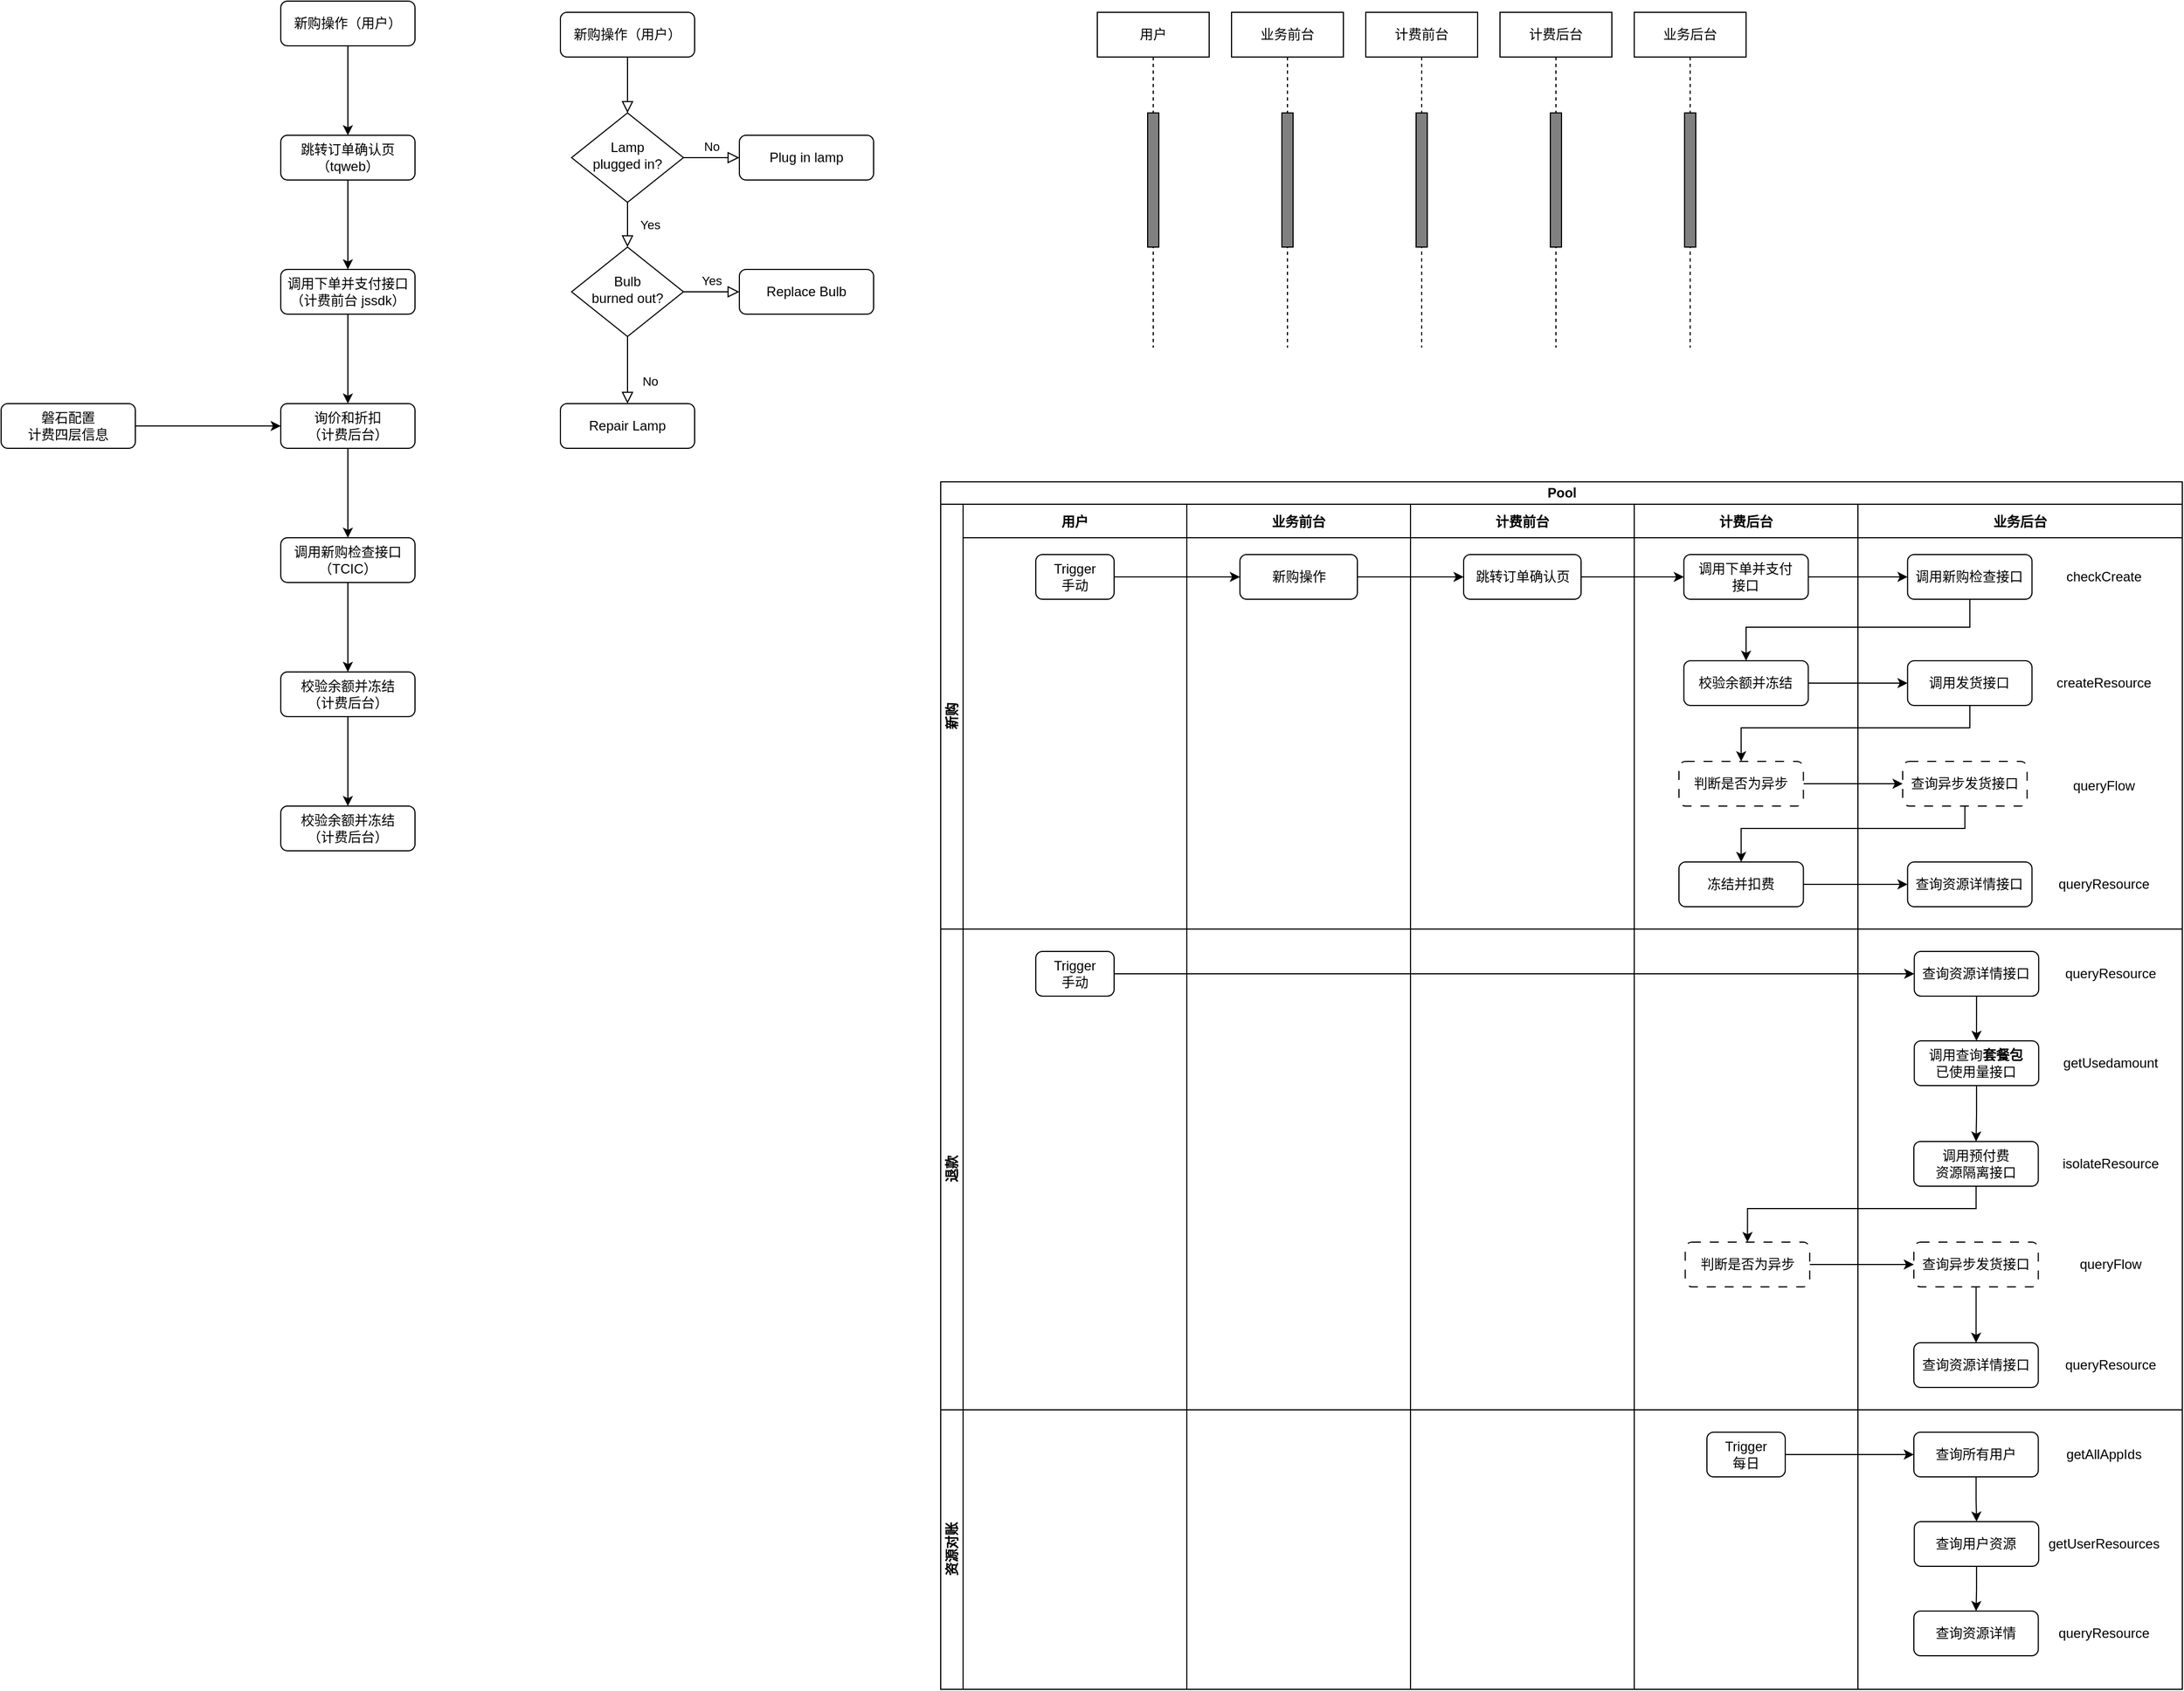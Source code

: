 <mxfile version="22.1.11" type="github">
  <diagram id="C5RBs43oDa-KdzZeNtuy" name="Page-1">
    <mxGraphModel dx="2897" dy="1367" grid="1" gridSize="10" guides="1" tooltips="1" connect="1" arrows="1" fold="1" page="1" pageScale="1" pageWidth="827" pageHeight="1169" math="0" shadow="0">
      <root>
        <mxCell id="WIyWlLk6GJQsqaUBKTNV-0" />
        <mxCell id="WIyWlLk6GJQsqaUBKTNV-1" parent="WIyWlLk6GJQsqaUBKTNV-0" />
        <mxCell id="WIyWlLk6GJQsqaUBKTNV-2" value="" style="rounded=0;html=1;jettySize=auto;orthogonalLoop=1;fontSize=11;endArrow=block;endFill=0;endSize=8;strokeWidth=1;shadow=0;labelBackgroundColor=none;edgeStyle=orthogonalEdgeStyle;" parent="WIyWlLk6GJQsqaUBKTNV-1" source="WIyWlLk6GJQsqaUBKTNV-3" target="WIyWlLk6GJQsqaUBKTNV-6" edge="1">
          <mxGeometry relative="1" as="geometry" />
        </mxCell>
        <mxCell id="WIyWlLk6GJQsqaUBKTNV-3" value="新购操作（用户）" style="rounded=1;whiteSpace=wrap;html=1;fontSize=12;glass=0;strokeWidth=1;shadow=0;" parent="WIyWlLk6GJQsqaUBKTNV-1" vertex="1">
          <mxGeometry x="160" y="80" width="120" height="40" as="geometry" />
        </mxCell>
        <mxCell id="WIyWlLk6GJQsqaUBKTNV-4" value="Yes" style="rounded=0;html=1;jettySize=auto;orthogonalLoop=1;fontSize=11;endArrow=block;endFill=0;endSize=8;strokeWidth=1;shadow=0;labelBackgroundColor=none;edgeStyle=orthogonalEdgeStyle;" parent="WIyWlLk6GJQsqaUBKTNV-1" source="WIyWlLk6GJQsqaUBKTNV-6" target="WIyWlLk6GJQsqaUBKTNV-10" edge="1">
          <mxGeometry y="20" relative="1" as="geometry">
            <mxPoint as="offset" />
          </mxGeometry>
        </mxCell>
        <mxCell id="WIyWlLk6GJQsqaUBKTNV-5" value="No" style="edgeStyle=orthogonalEdgeStyle;rounded=0;html=1;jettySize=auto;orthogonalLoop=1;fontSize=11;endArrow=block;endFill=0;endSize=8;strokeWidth=1;shadow=0;labelBackgroundColor=none;" parent="WIyWlLk6GJQsqaUBKTNV-1" source="WIyWlLk6GJQsqaUBKTNV-6" target="WIyWlLk6GJQsqaUBKTNV-7" edge="1">
          <mxGeometry y="10" relative="1" as="geometry">
            <mxPoint as="offset" />
          </mxGeometry>
        </mxCell>
        <mxCell id="WIyWlLk6GJQsqaUBKTNV-6" value="Lamp&lt;br&gt;plugged in?" style="rhombus;whiteSpace=wrap;html=1;shadow=0;fontFamily=Helvetica;fontSize=12;align=center;strokeWidth=1;spacing=6;spacingTop=-4;" parent="WIyWlLk6GJQsqaUBKTNV-1" vertex="1">
          <mxGeometry x="170" y="170" width="100" height="80" as="geometry" />
        </mxCell>
        <mxCell id="WIyWlLk6GJQsqaUBKTNV-7" value="Plug in lamp" style="rounded=1;whiteSpace=wrap;html=1;fontSize=12;glass=0;strokeWidth=1;shadow=0;" parent="WIyWlLk6GJQsqaUBKTNV-1" vertex="1">
          <mxGeometry x="320" y="190" width="120" height="40" as="geometry" />
        </mxCell>
        <mxCell id="WIyWlLk6GJQsqaUBKTNV-8" value="No" style="rounded=0;html=1;jettySize=auto;orthogonalLoop=1;fontSize=11;endArrow=block;endFill=0;endSize=8;strokeWidth=1;shadow=0;labelBackgroundColor=none;edgeStyle=orthogonalEdgeStyle;" parent="WIyWlLk6GJQsqaUBKTNV-1" source="WIyWlLk6GJQsqaUBKTNV-10" target="WIyWlLk6GJQsqaUBKTNV-11" edge="1">
          <mxGeometry x="0.333" y="20" relative="1" as="geometry">
            <mxPoint as="offset" />
          </mxGeometry>
        </mxCell>
        <mxCell id="WIyWlLk6GJQsqaUBKTNV-9" value="Yes" style="edgeStyle=orthogonalEdgeStyle;rounded=0;html=1;jettySize=auto;orthogonalLoop=1;fontSize=11;endArrow=block;endFill=0;endSize=8;strokeWidth=1;shadow=0;labelBackgroundColor=none;" parent="WIyWlLk6GJQsqaUBKTNV-1" source="WIyWlLk6GJQsqaUBKTNV-10" target="WIyWlLk6GJQsqaUBKTNV-12" edge="1">
          <mxGeometry y="10" relative="1" as="geometry">
            <mxPoint as="offset" />
          </mxGeometry>
        </mxCell>
        <mxCell id="WIyWlLk6GJQsqaUBKTNV-10" value="Bulb&lt;br&gt;burned out?" style="rhombus;whiteSpace=wrap;html=1;shadow=0;fontFamily=Helvetica;fontSize=12;align=center;strokeWidth=1;spacing=6;spacingTop=-4;" parent="WIyWlLk6GJQsqaUBKTNV-1" vertex="1">
          <mxGeometry x="170" y="290" width="100" height="80" as="geometry" />
        </mxCell>
        <mxCell id="WIyWlLk6GJQsqaUBKTNV-11" value="Repair Lamp" style="rounded=1;whiteSpace=wrap;html=1;fontSize=12;glass=0;strokeWidth=1;shadow=0;" parent="WIyWlLk6GJQsqaUBKTNV-1" vertex="1">
          <mxGeometry x="160" y="430" width="120" height="40" as="geometry" />
        </mxCell>
        <mxCell id="WIyWlLk6GJQsqaUBKTNV-12" value="Replace Bulb" style="rounded=1;whiteSpace=wrap;html=1;fontSize=12;glass=0;strokeWidth=1;shadow=0;" parent="WIyWlLk6GJQsqaUBKTNV-1" vertex="1">
          <mxGeometry x="320" y="310" width="120" height="40" as="geometry" />
        </mxCell>
        <mxCell id="LMd1qXZVv6Ur84xknYHX-2" value="" style="edgeStyle=orthogonalEdgeStyle;rounded=0;orthogonalLoop=1;jettySize=auto;html=1;" edge="1" parent="WIyWlLk6GJQsqaUBKTNV-1" source="LMd1qXZVv6Ur84xknYHX-0" target="LMd1qXZVv6Ur84xknYHX-1">
          <mxGeometry relative="1" as="geometry" />
        </mxCell>
        <mxCell id="LMd1qXZVv6Ur84xknYHX-0" value="新购操作（用户）" style="rounded=1;whiteSpace=wrap;html=1;fontSize=12;glass=0;strokeWidth=1;shadow=0;" vertex="1" parent="WIyWlLk6GJQsqaUBKTNV-1">
          <mxGeometry x="-90" y="70" width="120" height="40" as="geometry" />
        </mxCell>
        <mxCell id="LMd1qXZVv6Ur84xknYHX-4" value="" style="edgeStyle=orthogonalEdgeStyle;rounded=0;orthogonalLoop=1;jettySize=auto;html=1;" edge="1" parent="WIyWlLk6GJQsqaUBKTNV-1" source="LMd1qXZVv6Ur84xknYHX-1" target="LMd1qXZVv6Ur84xknYHX-3">
          <mxGeometry relative="1" as="geometry" />
        </mxCell>
        <mxCell id="LMd1qXZVv6Ur84xknYHX-1" value="跳转订单确认页（tqweb）" style="rounded=1;whiteSpace=wrap;html=1;fontSize=12;glass=0;strokeWidth=1;shadow=0;" vertex="1" parent="WIyWlLk6GJQsqaUBKTNV-1">
          <mxGeometry x="-90" y="190" width="120" height="40" as="geometry" />
        </mxCell>
        <mxCell id="LMd1qXZVv6Ur84xknYHX-6" value="" style="edgeStyle=orthogonalEdgeStyle;rounded=0;orthogonalLoop=1;jettySize=auto;html=1;" edge="1" parent="WIyWlLk6GJQsqaUBKTNV-1" source="LMd1qXZVv6Ur84xknYHX-3" target="LMd1qXZVv6Ur84xknYHX-5">
          <mxGeometry relative="1" as="geometry" />
        </mxCell>
        <mxCell id="LMd1qXZVv6Ur84xknYHX-3" value="调用下单并支付接口（计费前台 jssdk）" style="rounded=1;whiteSpace=wrap;html=1;fontSize=12;glass=0;strokeWidth=1;shadow=0;" vertex="1" parent="WIyWlLk6GJQsqaUBKTNV-1">
          <mxGeometry x="-90" y="310" width="120" height="40" as="geometry" />
        </mxCell>
        <mxCell id="LMd1qXZVv6Ur84xknYHX-10" value="" style="edgeStyle=orthogonalEdgeStyle;rounded=0;orthogonalLoop=1;jettySize=auto;html=1;" edge="1" parent="WIyWlLk6GJQsqaUBKTNV-1" source="LMd1qXZVv6Ur84xknYHX-5" target="LMd1qXZVv6Ur84xknYHX-9">
          <mxGeometry relative="1" as="geometry" />
        </mxCell>
        <mxCell id="LMd1qXZVv6Ur84xknYHX-5" value="询价和折扣&lt;br&gt;（计费后台）" style="rounded=1;whiteSpace=wrap;html=1;fontSize=12;glass=0;strokeWidth=1;shadow=0;" vertex="1" parent="WIyWlLk6GJQsqaUBKTNV-1">
          <mxGeometry x="-90" y="430" width="120" height="40" as="geometry" />
        </mxCell>
        <mxCell id="LMd1qXZVv6Ur84xknYHX-8" style="edgeStyle=orthogonalEdgeStyle;rounded=0;orthogonalLoop=1;jettySize=auto;html=1;entryX=0;entryY=0.5;entryDx=0;entryDy=0;" edge="1" parent="WIyWlLk6GJQsqaUBKTNV-1" source="LMd1qXZVv6Ur84xknYHX-7" target="LMd1qXZVv6Ur84xknYHX-5">
          <mxGeometry relative="1" as="geometry" />
        </mxCell>
        <mxCell id="LMd1qXZVv6Ur84xknYHX-7" value="磐石配置&lt;br&gt;计费四层信息" style="rounded=1;whiteSpace=wrap;html=1;fontSize=12;glass=0;strokeWidth=1;shadow=0;" vertex="1" parent="WIyWlLk6GJQsqaUBKTNV-1">
          <mxGeometry x="-340" y="430" width="120" height="40" as="geometry" />
        </mxCell>
        <mxCell id="LMd1qXZVv6Ur84xknYHX-12" value="" style="edgeStyle=orthogonalEdgeStyle;rounded=0;orthogonalLoop=1;jettySize=auto;html=1;" edge="1" parent="WIyWlLk6GJQsqaUBKTNV-1" source="LMd1qXZVv6Ur84xknYHX-9" target="LMd1qXZVv6Ur84xknYHX-11">
          <mxGeometry relative="1" as="geometry" />
        </mxCell>
        <mxCell id="LMd1qXZVv6Ur84xknYHX-9" value="调用新购检查接口&lt;br&gt;（TCIC）" style="rounded=1;whiteSpace=wrap;html=1;fontSize=12;glass=0;strokeWidth=1;shadow=0;" vertex="1" parent="WIyWlLk6GJQsqaUBKTNV-1">
          <mxGeometry x="-90" y="550" width="120" height="40" as="geometry" />
        </mxCell>
        <mxCell id="LMd1qXZVv6Ur84xknYHX-14" value="" style="edgeStyle=orthogonalEdgeStyle;rounded=0;orthogonalLoop=1;jettySize=auto;html=1;" edge="1" parent="WIyWlLk6GJQsqaUBKTNV-1" source="LMd1qXZVv6Ur84xknYHX-11" target="LMd1qXZVv6Ur84xknYHX-13">
          <mxGeometry relative="1" as="geometry" />
        </mxCell>
        <mxCell id="LMd1qXZVv6Ur84xknYHX-11" value="校验余额并冻结&lt;br style=&quot;border-color: var(--border-color);&quot;&gt;（计费后台）" style="rounded=1;whiteSpace=wrap;html=1;fontSize=12;glass=0;strokeWidth=1;shadow=0;" vertex="1" parent="WIyWlLk6GJQsqaUBKTNV-1">
          <mxGeometry x="-90" y="670" width="120" height="40" as="geometry" />
        </mxCell>
        <mxCell id="LMd1qXZVv6Ur84xknYHX-13" value="校验余额并冻结&lt;br style=&quot;border-color: var(--border-color);&quot;&gt;（计费后台）" style="rounded=1;whiteSpace=wrap;html=1;fontSize=12;glass=0;strokeWidth=1;shadow=0;" vertex="1" parent="WIyWlLk6GJQsqaUBKTNV-1">
          <mxGeometry x="-90" y="790" width="120" height="40" as="geometry" />
        </mxCell>
        <mxCell id="LMd1qXZVv6Ur84xknYHX-15" value="业务前台" style="shape=umlLifeline;perimeter=lifelinePerimeter;whiteSpace=wrap;html=1;container=1;dropTarget=0;collapsible=0;recursiveResize=0;outlineConnect=0;portConstraint=eastwest;newEdgeStyle={&quot;edgeStyle&quot;:&quot;elbowEdgeStyle&quot;,&quot;elbow&quot;:&quot;vertical&quot;,&quot;curved&quot;:0,&quot;rounded&quot;:0};" vertex="1" parent="WIyWlLk6GJQsqaUBKTNV-1">
          <mxGeometry x="760" y="80" width="100" height="300" as="geometry" />
        </mxCell>
        <mxCell id="LMd1qXZVv6Ur84xknYHX-16" value="" style="html=1;points=[[0,0,0,0,5],[0,1,0,0,-5],[1,0,0,0,5],[1,1,0,0,-5]];perimeter=orthogonalPerimeter;outlineConnect=0;targetShapes=umlLifeline;portConstraint=eastwest;newEdgeStyle={&quot;curved&quot;:0,&quot;rounded&quot;:0};fillColor=#808080;" vertex="1" parent="LMd1qXZVv6Ur84xknYHX-15">
          <mxGeometry x="45" y="90" width="10" height="120" as="geometry" />
        </mxCell>
        <mxCell id="LMd1qXZVv6Ur84xknYHX-17" value="用户" style="shape=umlLifeline;perimeter=lifelinePerimeter;whiteSpace=wrap;html=1;container=1;dropTarget=0;collapsible=0;recursiveResize=0;outlineConnect=0;portConstraint=eastwest;newEdgeStyle={&quot;edgeStyle&quot;:&quot;elbowEdgeStyle&quot;,&quot;elbow&quot;:&quot;vertical&quot;,&quot;curved&quot;:0,&quot;rounded&quot;:0};" vertex="1" parent="WIyWlLk6GJQsqaUBKTNV-1">
          <mxGeometry x="640" y="80" width="100" height="300" as="geometry" />
        </mxCell>
        <mxCell id="LMd1qXZVv6Ur84xknYHX-23" value="" style="html=1;points=[[0,0,0,0,5],[0,1,0,0,-5],[1,0,0,0,5],[1,1,0,0,-5]];perimeter=orthogonalPerimeter;outlineConnect=0;targetShapes=umlLifeline;portConstraint=eastwest;newEdgeStyle={&quot;curved&quot;:0,&quot;rounded&quot;:0};fillColor=#808080;" vertex="1" parent="LMd1qXZVv6Ur84xknYHX-17">
          <mxGeometry x="45" y="90" width="10" height="120" as="geometry" />
        </mxCell>
        <mxCell id="LMd1qXZVv6Ur84xknYHX-24" value="计费后台" style="shape=umlLifeline;perimeter=lifelinePerimeter;whiteSpace=wrap;html=1;container=1;dropTarget=0;collapsible=0;recursiveResize=0;outlineConnect=0;portConstraint=eastwest;newEdgeStyle={&quot;edgeStyle&quot;:&quot;elbowEdgeStyle&quot;,&quot;elbow&quot;:&quot;vertical&quot;,&quot;curved&quot;:0,&quot;rounded&quot;:0};" vertex="1" parent="WIyWlLk6GJQsqaUBKTNV-1">
          <mxGeometry x="1000" y="80" width="100" height="300" as="geometry" />
        </mxCell>
        <mxCell id="LMd1qXZVv6Ur84xknYHX-25" value="" style="html=1;points=[[0,0,0,0,5],[0,1,0,0,-5],[1,0,0,0,5],[1,1,0,0,-5]];perimeter=orthogonalPerimeter;outlineConnect=0;targetShapes=umlLifeline;portConstraint=eastwest;newEdgeStyle={&quot;curved&quot;:0,&quot;rounded&quot;:0};fillColor=#808080;" vertex="1" parent="LMd1qXZVv6Ur84xknYHX-24">
          <mxGeometry x="45" y="90" width="10" height="120" as="geometry" />
        </mxCell>
        <mxCell id="LMd1qXZVv6Ur84xknYHX-26" value="计费前台" style="shape=umlLifeline;perimeter=lifelinePerimeter;whiteSpace=wrap;html=1;container=1;dropTarget=0;collapsible=0;recursiveResize=0;outlineConnect=0;portConstraint=eastwest;newEdgeStyle={&quot;edgeStyle&quot;:&quot;elbowEdgeStyle&quot;,&quot;elbow&quot;:&quot;vertical&quot;,&quot;curved&quot;:0,&quot;rounded&quot;:0};" vertex="1" parent="WIyWlLk6GJQsqaUBKTNV-1">
          <mxGeometry x="880" y="80" width="100" height="300" as="geometry" />
        </mxCell>
        <mxCell id="LMd1qXZVv6Ur84xknYHX-27" value="" style="html=1;points=[[0,0,0,0,5],[0,1,0,0,-5],[1,0,0,0,5],[1,1,0,0,-5]];perimeter=orthogonalPerimeter;outlineConnect=0;targetShapes=umlLifeline;portConstraint=eastwest;newEdgeStyle={&quot;curved&quot;:0,&quot;rounded&quot;:0};fillColor=#808080;" vertex="1" parent="LMd1qXZVv6Ur84xknYHX-26">
          <mxGeometry x="45" y="90" width="10" height="120" as="geometry" />
        </mxCell>
        <mxCell id="LMd1qXZVv6Ur84xknYHX-30" value="业务后台" style="shape=umlLifeline;perimeter=lifelinePerimeter;whiteSpace=wrap;html=1;container=1;dropTarget=0;collapsible=0;recursiveResize=0;outlineConnect=0;portConstraint=eastwest;newEdgeStyle={&quot;edgeStyle&quot;:&quot;elbowEdgeStyle&quot;,&quot;elbow&quot;:&quot;vertical&quot;,&quot;curved&quot;:0,&quot;rounded&quot;:0};" vertex="1" parent="WIyWlLk6GJQsqaUBKTNV-1">
          <mxGeometry x="1120" y="80" width="100" height="300" as="geometry" />
        </mxCell>
        <mxCell id="LMd1qXZVv6Ur84xknYHX-31" value="" style="html=1;points=[[0,0,0,0,5],[0,1,0,0,-5],[1,0,0,0,5],[1,1,0,0,-5]];perimeter=orthogonalPerimeter;outlineConnect=0;targetShapes=umlLifeline;portConstraint=eastwest;newEdgeStyle={&quot;curved&quot;:0,&quot;rounded&quot;:0};fillColor=#808080;" vertex="1" parent="LMd1qXZVv6Ur84xknYHX-30">
          <mxGeometry x="45" y="90" width="10" height="120" as="geometry" />
        </mxCell>
        <mxCell id="LMd1qXZVv6Ur84xknYHX-55" value="Pool" style="swimlane;childLayout=stackLayout;resizeParent=1;resizeParentMax=0;horizontal=1;startSize=20;horizontalStack=0;html=1;" vertex="1" parent="WIyWlLk6GJQsqaUBKTNV-1">
          <mxGeometry x="500" y="500" width="1110" height="400" as="geometry" />
        </mxCell>
        <mxCell id="LMd1qXZVv6Ur84xknYHX-56" value="新购" style="swimlane;startSize=20;horizontal=0;html=1;" vertex="1" parent="LMd1qXZVv6Ur84xknYHX-55">
          <mxGeometry y="20" width="1110" height="380" as="geometry" />
        </mxCell>
        <mxCell id="LMd1qXZVv6Ur84xknYHX-59" value="用户" style="swimlane;startSize=30;" vertex="1" parent="LMd1qXZVv6Ur84xknYHX-56">
          <mxGeometry x="20" width="200" height="380" as="geometry" />
        </mxCell>
        <mxCell id="LMd1qXZVv6Ur84xknYHX-51" value="Trigger&lt;br&gt;手动" style="rounded=1;whiteSpace=wrap;html=1;fontSize=12;glass=0;strokeWidth=1;shadow=0;" vertex="1" parent="LMd1qXZVv6Ur84xknYHX-59">
          <mxGeometry x="65" y="45" width="70" height="40" as="geometry" />
        </mxCell>
        <mxCell id="LMd1qXZVv6Ur84xknYHX-65" value="业务前台" style="swimlane;startSize=30;" vertex="1" parent="LMd1qXZVv6Ur84xknYHX-56">
          <mxGeometry x="220" width="200" height="380" as="geometry" />
        </mxCell>
        <mxCell id="LMd1qXZVv6Ur84xknYHX-77" value="新购操作" style="rounded=1;whiteSpace=wrap;html=1;fontSize=12;glass=0;strokeWidth=1;shadow=0;" vertex="1" parent="LMd1qXZVv6Ur84xknYHX-65">
          <mxGeometry x="47.5" y="45" width="105" height="40" as="geometry" />
        </mxCell>
        <mxCell id="LMd1qXZVv6Ur84xknYHX-66" value="计费前台" style="swimlane;startSize=30;" vertex="1" parent="LMd1qXZVv6Ur84xknYHX-56">
          <mxGeometry x="420" width="200" height="380" as="geometry" />
        </mxCell>
        <mxCell id="LMd1qXZVv6Ur84xknYHX-79" value="跳转订单确认页" style="rounded=1;whiteSpace=wrap;html=1;fontSize=12;glass=0;strokeWidth=1;shadow=0;" vertex="1" parent="LMd1qXZVv6Ur84xknYHX-66">
          <mxGeometry x="47.5" y="45" width="105" height="40" as="geometry" />
        </mxCell>
        <mxCell id="LMd1qXZVv6Ur84xknYHX-67" value="计费后台" style="swimlane;startSize=30;" vertex="1" parent="LMd1qXZVv6Ur84xknYHX-56">
          <mxGeometry x="620" width="200" height="380" as="geometry" />
        </mxCell>
        <mxCell id="LMd1qXZVv6Ur84xknYHX-81" value="调用下单并支付&lt;br&gt;接口" style="rounded=1;whiteSpace=wrap;html=1;fontSize=12;glass=0;strokeWidth=1;shadow=0;" vertex="1" parent="LMd1qXZVv6Ur84xknYHX-67">
          <mxGeometry x="44.38" y="45" width="111.25" height="40" as="geometry" />
        </mxCell>
        <mxCell id="LMd1qXZVv6Ur84xknYHX-85" value="校验余额并冻结" style="rounded=1;whiteSpace=wrap;html=1;fontSize=12;glass=0;strokeWidth=1;shadow=0;" vertex="1" parent="LMd1qXZVv6Ur84xknYHX-67">
          <mxGeometry x="44.37" y="140" width="111.25" height="40" as="geometry" />
        </mxCell>
        <mxCell id="LMd1qXZVv6Ur84xknYHX-68" value="业务后台" style="swimlane;startSize=30;" vertex="1" parent="LMd1qXZVv6Ur84xknYHX-56">
          <mxGeometry x="820" width="290" height="380" as="geometry" />
        </mxCell>
        <mxCell id="LMd1qXZVv6Ur84xknYHX-83" value="调用新购检查接口" style="rounded=1;whiteSpace=wrap;html=1;fontSize=12;glass=0;strokeWidth=1;shadow=0;" vertex="1" parent="LMd1qXZVv6Ur84xknYHX-68">
          <mxGeometry x="44.37" y="45" width="111.25" height="40" as="geometry" />
        </mxCell>
        <mxCell id="LMd1qXZVv6Ur84xknYHX-87" value="调用发货接口" style="rounded=1;whiteSpace=wrap;html=1;fontSize=12;glass=0;strokeWidth=1;shadow=0;" vertex="1" parent="LMd1qXZVv6Ur84xknYHX-68">
          <mxGeometry x="44.37" y="140" width="111.25" height="40" as="geometry" />
        </mxCell>
        <mxCell id="LMd1qXZVv6Ur84xknYHX-94" value="查询资源详情接口" style="rounded=1;whiteSpace=wrap;html=1;fontSize=12;glass=0;strokeWidth=1;shadow=0;" vertex="1" parent="LMd1qXZVv6Ur84xknYHX-68">
          <mxGeometry x="44.37" y="320" width="111.25" height="40" as="geometry" />
        </mxCell>
        <mxCell id="LMd1qXZVv6Ur84xknYHX-99" value="createResource" style="text;html=1;strokeColor=none;fillColor=none;align=center;verticalAlign=middle;whiteSpace=wrap;rounded=0;" vertex="1" parent="LMd1qXZVv6Ur84xknYHX-68">
          <mxGeometry x="190" y="145" width="60" height="30" as="geometry" />
        </mxCell>
        <mxCell id="LMd1qXZVv6Ur84xknYHX-100" value="queryFlow" style="text;html=1;strokeColor=none;fillColor=none;align=center;verticalAlign=middle;whiteSpace=wrap;rounded=0;" vertex="1" parent="LMd1qXZVv6Ur84xknYHX-68">
          <mxGeometry x="190" y="237" width="60" height="30" as="geometry" />
        </mxCell>
        <mxCell id="LMd1qXZVv6Ur84xknYHX-101" value="queryResource" style="text;html=1;strokeColor=none;fillColor=none;align=center;verticalAlign=middle;whiteSpace=wrap;rounded=0;" vertex="1" parent="LMd1qXZVv6Ur84xknYHX-68">
          <mxGeometry x="190" y="325" width="60" height="30" as="geometry" />
        </mxCell>
        <mxCell id="LMd1qXZVv6Ur84xknYHX-98" value="checkCreate" style="text;html=1;strokeColor=none;fillColor=none;align=center;verticalAlign=middle;whiteSpace=wrap;rounded=0;" vertex="1" parent="LMd1qXZVv6Ur84xknYHX-68">
          <mxGeometry x="190" y="50" width="60" height="30" as="geometry" />
        </mxCell>
        <mxCell id="LMd1qXZVv6Ur84xknYHX-78" style="edgeStyle=orthogonalEdgeStyle;rounded=0;orthogonalLoop=1;jettySize=auto;html=1;entryX=0;entryY=0.5;entryDx=0;entryDy=0;" edge="1" parent="LMd1qXZVv6Ur84xknYHX-56" source="LMd1qXZVv6Ur84xknYHX-51" target="LMd1qXZVv6Ur84xknYHX-77">
          <mxGeometry relative="1" as="geometry" />
        </mxCell>
        <mxCell id="LMd1qXZVv6Ur84xknYHX-80" style="edgeStyle=orthogonalEdgeStyle;rounded=0;orthogonalLoop=1;jettySize=auto;html=1;entryX=0;entryY=0.5;entryDx=0;entryDy=0;" edge="1" parent="LMd1qXZVv6Ur84xknYHX-56" source="LMd1qXZVv6Ur84xknYHX-77" target="LMd1qXZVv6Ur84xknYHX-79">
          <mxGeometry relative="1" as="geometry" />
        </mxCell>
        <mxCell id="LMd1qXZVv6Ur84xknYHX-82" style="edgeStyle=orthogonalEdgeStyle;rounded=0;orthogonalLoop=1;jettySize=auto;html=1;" edge="1" parent="LMd1qXZVv6Ur84xknYHX-56" source="LMd1qXZVv6Ur84xknYHX-79" target="LMd1qXZVv6Ur84xknYHX-81">
          <mxGeometry relative="1" as="geometry" />
        </mxCell>
        <mxCell id="LMd1qXZVv6Ur84xknYHX-84" style="edgeStyle=orthogonalEdgeStyle;rounded=0;orthogonalLoop=1;jettySize=auto;html=1;entryX=0;entryY=0.5;entryDx=0;entryDy=0;" edge="1" parent="LMd1qXZVv6Ur84xknYHX-56" source="LMd1qXZVv6Ur84xknYHX-81" target="LMd1qXZVv6Ur84xknYHX-83">
          <mxGeometry relative="1" as="geometry" />
        </mxCell>
        <mxCell id="LMd1qXZVv6Ur84xknYHX-86" style="edgeStyle=orthogonalEdgeStyle;rounded=0;orthogonalLoop=1;jettySize=auto;html=1;entryX=0.5;entryY=0;entryDx=0;entryDy=0;" edge="1" parent="LMd1qXZVv6Ur84xknYHX-56" source="LMd1qXZVv6Ur84xknYHX-83" target="LMd1qXZVv6Ur84xknYHX-85">
          <mxGeometry relative="1" as="geometry">
            <Array as="points">
              <mxPoint x="920" y="110" />
              <mxPoint x="720" y="110" />
            </Array>
          </mxGeometry>
        </mxCell>
        <mxCell id="LMd1qXZVv6Ur84xknYHX-88" style="edgeStyle=orthogonalEdgeStyle;rounded=0;orthogonalLoop=1;jettySize=auto;html=1;entryX=0;entryY=0.5;entryDx=0;entryDy=0;" edge="1" parent="LMd1qXZVv6Ur84xknYHX-56" source="LMd1qXZVv6Ur84xknYHX-85" target="LMd1qXZVv6Ur84xknYHX-87">
          <mxGeometry relative="1" as="geometry" />
        </mxCell>
        <mxCell id="LMd1qXZVv6Ur84xknYHX-57" value="退款" style="swimlane;startSize=20;horizontal=0;html=1;" vertex="1" parent="WIyWlLk6GJQsqaUBKTNV-1">
          <mxGeometry x="500" y="900" width="1110" height="430" as="geometry" />
        </mxCell>
        <mxCell id="LMd1qXZVv6Ur84xknYHX-60" value="" style="swimlane;startSize=0;" vertex="1" parent="LMd1qXZVv6Ur84xknYHX-57">
          <mxGeometry x="20" width="200" height="430" as="geometry" />
        </mxCell>
        <mxCell id="LMd1qXZVv6Ur84xknYHX-115" value="Trigger&lt;br&gt;手动" style="rounded=1;whiteSpace=wrap;html=1;fontSize=12;glass=0;strokeWidth=1;shadow=0;" vertex="1" parent="LMd1qXZVv6Ur84xknYHX-60">
          <mxGeometry x="65" y="20" width="70" height="40" as="geometry" />
        </mxCell>
        <mxCell id="LMd1qXZVv6Ur84xknYHX-69" value="" style="swimlane;startSize=0;" vertex="1" parent="LMd1qXZVv6Ur84xknYHX-57">
          <mxGeometry x="220" width="200" height="430" as="geometry" />
        </mxCell>
        <mxCell id="LMd1qXZVv6Ur84xknYHX-70" value="" style="swimlane;startSize=0;" vertex="1" parent="LMd1qXZVv6Ur84xknYHX-57">
          <mxGeometry x="420" width="200" height="430" as="geometry" />
        </mxCell>
        <mxCell id="LMd1qXZVv6Ur84xknYHX-71" value="" style="swimlane;startSize=0;" vertex="1" parent="LMd1qXZVv6Ur84xknYHX-57">
          <mxGeometry x="620" width="200" height="430" as="geometry" />
        </mxCell>
        <mxCell id="LMd1qXZVv6Ur84xknYHX-72" value="" style="swimlane;startSize=0;" vertex="1" parent="LMd1qXZVv6Ur84xknYHX-57">
          <mxGeometry x="820" width="290" height="430" as="geometry" />
        </mxCell>
        <mxCell id="LMd1qXZVv6Ur84xknYHX-121" style="edgeStyle=orthogonalEdgeStyle;rounded=0;orthogonalLoop=1;jettySize=auto;html=1;entryX=0.5;entryY=0;entryDx=0;entryDy=0;" edge="1" parent="LMd1qXZVv6Ur84xknYHX-72" source="LMd1qXZVv6Ur84xknYHX-116" target="LMd1qXZVv6Ur84xknYHX-119">
          <mxGeometry relative="1" as="geometry" />
        </mxCell>
        <mxCell id="LMd1qXZVv6Ur84xknYHX-116" value="查询资源详情接口" style="rounded=1;whiteSpace=wrap;html=1;fontSize=12;glass=0;strokeWidth=1;shadow=0;" vertex="1" parent="LMd1qXZVv6Ur84xknYHX-72">
          <mxGeometry x="50.37" y="20" width="111.25" height="40" as="geometry" />
        </mxCell>
        <mxCell id="LMd1qXZVv6Ur84xknYHX-117" value="queryResource" style="text;html=1;strokeColor=none;fillColor=none;align=center;verticalAlign=middle;whiteSpace=wrap;rounded=0;" vertex="1" parent="LMd1qXZVv6Ur84xknYHX-72">
          <mxGeometry x="196" y="25" width="60" height="30" as="geometry" />
        </mxCell>
        <mxCell id="LMd1qXZVv6Ur84xknYHX-119" value="&lt;div&gt;调用查询&lt;b&gt;套餐包&lt;/b&gt;&lt;br&gt;已使用量接口&lt;/div&gt;" style="rounded=1;whiteSpace=wrap;html=1;fontSize=12;glass=0;strokeWidth=1;shadow=0;" vertex="1" parent="LMd1qXZVv6Ur84xknYHX-72">
          <mxGeometry x="50.37" y="100" width="111.25" height="40" as="geometry" />
        </mxCell>
        <mxCell id="LMd1qXZVv6Ur84xknYHX-120" value="getUsedamount" style="text;html=1;strokeColor=none;fillColor=none;align=center;verticalAlign=middle;whiteSpace=wrap;rounded=0;" vertex="1" parent="LMd1qXZVv6Ur84xknYHX-72">
          <mxGeometry x="196" y="105" width="60" height="30" as="geometry" />
        </mxCell>
        <mxCell id="LMd1qXZVv6Ur84xknYHX-118" style="edgeStyle=orthogonalEdgeStyle;rounded=0;orthogonalLoop=1;jettySize=auto;html=1;entryX=0;entryY=0.5;entryDx=0;entryDy=0;" edge="1" parent="LMd1qXZVv6Ur84xknYHX-57" source="LMd1qXZVv6Ur84xknYHX-115" target="LMd1qXZVv6Ur84xknYHX-116">
          <mxGeometry relative="1" as="geometry" />
        </mxCell>
        <mxCell id="LMd1qXZVv6Ur84xknYHX-58" value="资源对账" style="swimlane;startSize=20;horizontal=0;html=1;" vertex="1" parent="WIyWlLk6GJQsqaUBKTNV-1">
          <mxGeometry x="500" y="1330" width="1110" height="250" as="geometry" />
        </mxCell>
        <mxCell id="LMd1qXZVv6Ur84xknYHX-61" value="" style="swimlane;startSize=0;" vertex="1" parent="LMd1qXZVv6Ur84xknYHX-58">
          <mxGeometry x="20" width="200" height="250" as="geometry" />
        </mxCell>
        <mxCell id="LMd1qXZVv6Ur84xknYHX-73" value="" style="swimlane;startSize=0;" vertex="1" parent="LMd1qXZVv6Ur84xknYHX-58">
          <mxGeometry x="220" width="200" height="250" as="geometry" />
        </mxCell>
        <mxCell id="LMd1qXZVv6Ur84xknYHX-74" value="" style="swimlane;startSize=0;" vertex="1" parent="LMd1qXZVv6Ur84xknYHX-58">
          <mxGeometry x="420" width="200" height="250" as="geometry" />
        </mxCell>
        <mxCell id="LMd1qXZVv6Ur84xknYHX-75" value="" style="swimlane;startSize=0;" vertex="1" parent="LMd1qXZVv6Ur84xknYHX-58">
          <mxGeometry x="620" width="200" height="250" as="geometry" />
        </mxCell>
        <mxCell id="LMd1qXZVv6Ur84xknYHX-102" value="Trigger&lt;br&gt;每日" style="rounded=1;whiteSpace=wrap;html=1;fontSize=12;glass=0;strokeWidth=1;shadow=0;" vertex="1" parent="LMd1qXZVv6Ur84xknYHX-75">
          <mxGeometry x="65" y="20" width="70" height="40" as="geometry" />
        </mxCell>
        <mxCell id="LMd1qXZVv6Ur84xknYHX-76" value="" style="swimlane;startSize=0;" vertex="1" parent="LMd1qXZVv6Ur84xknYHX-58">
          <mxGeometry x="820" width="290" height="250" as="geometry">
            <mxRectangle x="820" width="50" height="40" as="alternateBounds" />
          </mxGeometry>
        </mxCell>
        <mxCell id="LMd1qXZVv6Ur84xknYHX-113" style="edgeStyle=orthogonalEdgeStyle;rounded=0;orthogonalLoop=1;jettySize=auto;html=1;" edge="1" parent="LMd1qXZVv6Ur84xknYHX-76" source="LMd1qXZVv6Ur84xknYHX-103" target="LMd1qXZVv6Ur84xknYHX-106">
          <mxGeometry relative="1" as="geometry" />
        </mxCell>
        <mxCell id="LMd1qXZVv6Ur84xknYHX-103" value="查询所有用户" style="rounded=1;whiteSpace=wrap;html=1;fontSize=12;glass=0;strokeWidth=1;shadow=0;" vertex="1" parent="LMd1qXZVv6Ur84xknYHX-76">
          <mxGeometry x="50" y="20" width="111.25" height="40" as="geometry" />
        </mxCell>
        <mxCell id="LMd1qXZVv6Ur84xknYHX-105" value="getAllAppIds" style="text;html=1;strokeColor=none;fillColor=none;align=center;verticalAlign=middle;whiteSpace=wrap;rounded=0;" vertex="1" parent="LMd1qXZVv6Ur84xknYHX-76">
          <mxGeometry x="190" y="25" width="60" height="30" as="geometry" />
        </mxCell>
        <mxCell id="LMd1qXZVv6Ur84xknYHX-114" style="edgeStyle=orthogonalEdgeStyle;rounded=0;orthogonalLoop=1;jettySize=auto;html=1;" edge="1" parent="LMd1qXZVv6Ur84xknYHX-76" source="LMd1qXZVv6Ur84xknYHX-106" target="LMd1qXZVv6Ur84xknYHX-108">
          <mxGeometry relative="1" as="geometry" />
        </mxCell>
        <mxCell id="LMd1qXZVv6Ur84xknYHX-106" value="查询用户资源" style="rounded=1;whiteSpace=wrap;html=1;fontSize=12;glass=0;strokeWidth=1;shadow=0;" vertex="1" parent="LMd1qXZVv6Ur84xknYHX-76">
          <mxGeometry x="50.37" y="100" width="111.25" height="40" as="geometry" />
        </mxCell>
        <mxCell id="LMd1qXZVv6Ur84xknYHX-107" value="getUserResources" style="text;html=1;strokeColor=none;fillColor=none;align=center;verticalAlign=middle;whiteSpace=wrap;rounded=0;" vertex="1" parent="LMd1qXZVv6Ur84xknYHX-76">
          <mxGeometry x="190" y="105" width="60" height="30" as="geometry" />
        </mxCell>
        <mxCell id="LMd1qXZVv6Ur84xknYHX-108" value="查询资源详情" style="rounded=1;whiteSpace=wrap;html=1;fontSize=12;glass=0;strokeWidth=1;shadow=0;" vertex="1" parent="LMd1qXZVv6Ur84xknYHX-76">
          <mxGeometry x="50" y="180" width="111.25" height="40" as="geometry" />
        </mxCell>
        <mxCell id="LMd1qXZVv6Ur84xknYHX-112" value="queryResource" style="text;html=1;strokeColor=none;fillColor=none;align=center;verticalAlign=middle;whiteSpace=wrap;rounded=0;" vertex="1" parent="LMd1qXZVv6Ur84xknYHX-76">
          <mxGeometry x="190" y="185" width="60" height="30" as="geometry" />
        </mxCell>
        <mxCell id="LMd1qXZVv6Ur84xknYHX-104" style="edgeStyle=orthogonalEdgeStyle;rounded=0;orthogonalLoop=1;jettySize=auto;html=1;entryX=0;entryY=0.5;entryDx=0;entryDy=0;" edge="1" parent="LMd1qXZVv6Ur84xknYHX-58" source="LMd1qXZVv6Ur84xknYHX-102" target="LMd1qXZVv6Ur84xknYHX-103">
          <mxGeometry relative="1" as="geometry" />
        </mxCell>
        <mxCell id="LMd1qXZVv6Ur84xknYHX-92" style="edgeStyle=orthogonalEdgeStyle;rounded=0;orthogonalLoop=1;jettySize=auto;html=1;entryX=0;entryY=0.5;entryDx=0;entryDy=0;" edge="1" parent="WIyWlLk6GJQsqaUBKTNV-1" source="LMd1qXZVv6Ur84xknYHX-89" target="LMd1qXZVv6Ur84xknYHX-90">
          <mxGeometry relative="1" as="geometry" />
        </mxCell>
        <mxCell id="LMd1qXZVv6Ur84xknYHX-89" value="判断是否为异步" style="rounded=1;whiteSpace=wrap;html=1;fontSize=12;glass=0;strokeWidth=1;shadow=0;dashed=1;dashPattern=8 8;" vertex="1" parent="WIyWlLk6GJQsqaUBKTNV-1">
          <mxGeometry x="1160" y="750" width="111.25" height="40" as="geometry" />
        </mxCell>
        <mxCell id="LMd1qXZVv6Ur84xknYHX-95" style="edgeStyle=orthogonalEdgeStyle;rounded=0;orthogonalLoop=1;jettySize=auto;html=1;entryX=0.5;entryY=0;entryDx=0;entryDy=0;" edge="1" parent="WIyWlLk6GJQsqaUBKTNV-1" source="LMd1qXZVv6Ur84xknYHX-90" target="LMd1qXZVv6Ur84xknYHX-93">
          <mxGeometry relative="1" as="geometry">
            <Array as="points">
              <mxPoint x="1416" y="810" />
              <mxPoint x="1216" y="810" />
            </Array>
          </mxGeometry>
        </mxCell>
        <mxCell id="LMd1qXZVv6Ur84xknYHX-90" value="查询异步发货接口" style="rounded=1;whiteSpace=wrap;html=1;fontSize=12;glass=0;strokeWidth=1;shadow=0;dashed=1;dashPattern=8 8;" vertex="1" parent="WIyWlLk6GJQsqaUBKTNV-1">
          <mxGeometry x="1359.99" y="750" width="111.25" height="40" as="geometry" />
        </mxCell>
        <mxCell id="LMd1qXZVv6Ur84xknYHX-91" style="edgeStyle=orthogonalEdgeStyle;rounded=0;orthogonalLoop=1;jettySize=auto;html=1;entryX=0.5;entryY=0;entryDx=0;entryDy=0;" edge="1" parent="WIyWlLk6GJQsqaUBKTNV-1" source="LMd1qXZVv6Ur84xknYHX-87" target="LMd1qXZVv6Ur84xknYHX-89">
          <mxGeometry relative="1" as="geometry">
            <Array as="points">
              <mxPoint x="1420" y="720" />
              <mxPoint x="1216" y="720" />
            </Array>
          </mxGeometry>
        </mxCell>
        <mxCell id="LMd1qXZVv6Ur84xknYHX-96" style="edgeStyle=orthogonalEdgeStyle;rounded=0;orthogonalLoop=1;jettySize=auto;html=1;" edge="1" parent="WIyWlLk6GJQsqaUBKTNV-1" source="LMd1qXZVv6Ur84xknYHX-93" target="LMd1qXZVv6Ur84xknYHX-94">
          <mxGeometry relative="1" as="geometry" />
        </mxCell>
        <mxCell id="LMd1qXZVv6Ur84xknYHX-93" value="冻结并扣费" style="rounded=1;whiteSpace=wrap;html=1;fontSize=12;glass=0;strokeWidth=1;shadow=0;" vertex="1" parent="WIyWlLk6GJQsqaUBKTNV-1">
          <mxGeometry x="1160" y="840" width="111.25" height="40" as="geometry" />
        </mxCell>
        <mxCell id="LMd1qXZVv6Ur84xknYHX-132" style="edgeStyle=orthogonalEdgeStyle;rounded=0;orthogonalLoop=1;jettySize=auto;html=1;entryX=0.5;entryY=0;entryDx=0;entryDy=0;" edge="1" parent="WIyWlLk6GJQsqaUBKTNV-1" source="LMd1qXZVv6Ur84xknYHX-122" target="LMd1qXZVv6Ur84xknYHX-127">
          <mxGeometry relative="1" as="geometry" />
        </mxCell>
        <mxCell id="LMd1qXZVv6Ur84xknYHX-122" value="查询异步发货接口" style="rounded=1;whiteSpace=wrap;html=1;fontSize=12;glass=0;strokeWidth=1;shadow=0;dashed=1;dashPattern=8 8;" vertex="1" parent="WIyWlLk6GJQsqaUBKTNV-1">
          <mxGeometry x="1370.0" y="1180" width="111.25" height="40" as="geometry" />
        </mxCell>
        <mxCell id="LMd1qXZVv6Ur84xknYHX-123" value="queryFlow" style="text;html=1;strokeColor=none;fillColor=none;align=center;verticalAlign=middle;whiteSpace=wrap;rounded=0;" vertex="1" parent="WIyWlLk6GJQsqaUBKTNV-1">
          <mxGeometry x="1515.63" y="1185" width="60" height="30" as="geometry" />
        </mxCell>
        <mxCell id="LMd1qXZVv6Ur84xknYHX-134" style="edgeStyle=orthogonalEdgeStyle;rounded=0;orthogonalLoop=1;jettySize=auto;html=1;" edge="1" parent="WIyWlLk6GJQsqaUBKTNV-1" source="LMd1qXZVv6Ur84xknYHX-124" target="LMd1qXZVv6Ur84xknYHX-122">
          <mxGeometry relative="1" as="geometry" />
        </mxCell>
        <mxCell id="LMd1qXZVv6Ur84xknYHX-124" value="判断是否为异步" style="rounded=1;whiteSpace=wrap;html=1;fontSize=12;glass=0;strokeWidth=1;shadow=0;dashed=1;dashPattern=8 8;" vertex="1" parent="WIyWlLk6GJQsqaUBKTNV-1">
          <mxGeometry x="1165.63" y="1180" width="111.25" height="40" as="geometry" />
        </mxCell>
        <mxCell id="LMd1qXZVv6Ur84xknYHX-133" style="edgeStyle=orthogonalEdgeStyle;rounded=0;orthogonalLoop=1;jettySize=auto;html=1;entryX=0.5;entryY=0;entryDx=0;entryDy=0;" edge="1" parent="WIyWlLk6GJQsqaUBKTNV-1" source="LMd1qXZVv6Ur84xknYHX-125" target="LMd1qXZVv6Ur84xknYHX-124">
          <mxGeometry relative="1" as="geometry">
            <Array as="points">
              <mxPoint x="1426" y="1150" />
              <mxPoint x="1221" y="1150" />
            </Array>
          </mxGeometry>
        </mxCell>
        <mxCell id="LMd1qXZVv6Ur84xknYHX-125" value="调用预付费&lt;br&gt;资源隔离接口" style="rounded=1;whiteSpace=wrap;html=1;fontSize=12;glass=0;strokeWidth=1;shadow=0;" vertex="1" parent="WIyWlLk6GJQsqaUBKTNV-1">
          <mxGeometry x="1370.0" y="1090" width="111.25" height="40" as="geometry" />
        </mxCell>
        <mxCell id="LMd1qXZVv6Ur84xknYHX-126" value="isolateResource" style="text;html=1;strokeColor=none;fillColor=none;align=center;verticalAlign=middle;whiteSpace=wrap;rounded=0;" vertex="1" parent="WIyWlLk6GJQsqaUBKTNV-1">
          <mxGeometry x="1515.63" y="1095" width="60" height="30" as="geometry" />
        </mxCell>
        <mxCell id="LMd1qXZVv6Ur84xknYHX-127" value="查询资源详情接口" style="rounded=1;whiteSpace=wrap;html=1;fontSize=12;glass=0;strokeWidth=1;shadow=0;" vertex="1" parent="WIyWlLk6GJQsqaUBKTNV-1">
          <mxGeometry x="1370.0" y="1270" width="111.25" height="40" as="geometry" />
        </mxCell>
        <mxCell id="LMd1qXZVv6Ur84xknYHX-128" value="queryResource" style="text;html=1;strokeColor=none;fillColor=none;align=center;verticalAlign=middle;whiteSpace=wrap;rounded=0;" vertex="1" parent="WIyWlLk6GJQsqaUBKTNV-1">
          <mxGeometry x="1515.63" y="1275" width="60" height="30" as="geometry" />
        </mxCell>
        <mxCell id="LMd1qXZVv6Ur84xknYHX-129" style="edgeStyle=orthogonalEdgeStyle;rounded=0;orthogonalLoop=1;jettySize=auto;html=1;entryX=0.5;entryY=0;entryDx=0;entryDy=0;" edge="1" parent="WIyWlLk6GJQsqaUBKTNV-1" source="LMd1qXZVv6Ur84xknYHX-119" target="LMd1qXZVv6Ur84xknYHX-125">
          <mxGeometry relative="1" as="geometry" />
        </mxCell>
      </root>
    </mxGraphModel>
  </diagram>
</mxfile>
